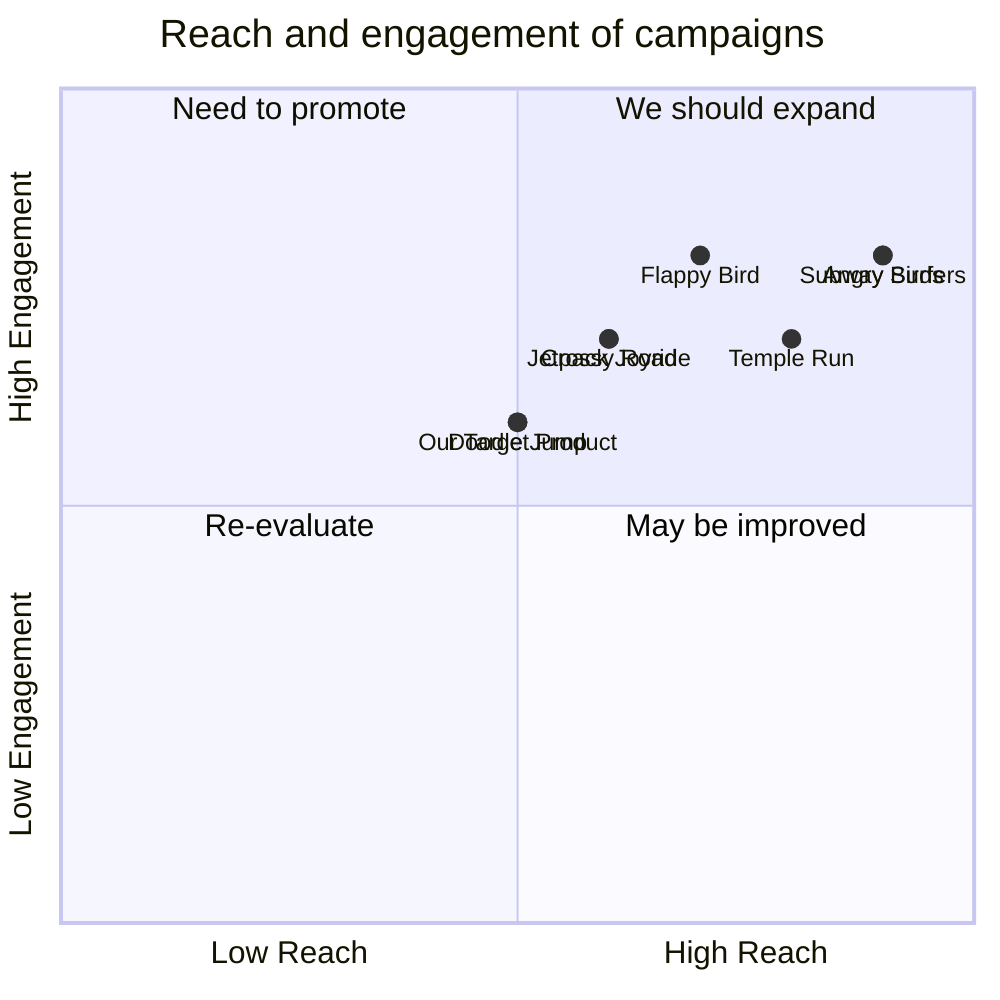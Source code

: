 quadrantChart
    title Reach and engagement of campaigns
    x-axis Low Reach --> High Reach
    y-axis Low Engagement --> High Engagement
    quadrant-1 We should expand
    quadrant-2 Need to promote
    quadrant-3 Re-evaluate
    quadrant-4 May be improved
    "Flappy Bird": [0.7, 0.8]
    "Crossy Road": [0.6, 0.7]
    "Angry Birds": [0.9, 0.8]
    "Doodle Jump": [0.5, 0.6]
    "Jetpack Joyride": [0.6, 0.7]
    "Temple Run": [0.8, 0.7]
    "Subway Surfers": [0.9, 0.8]
    "Our Target Product": [0.5, 0.6]